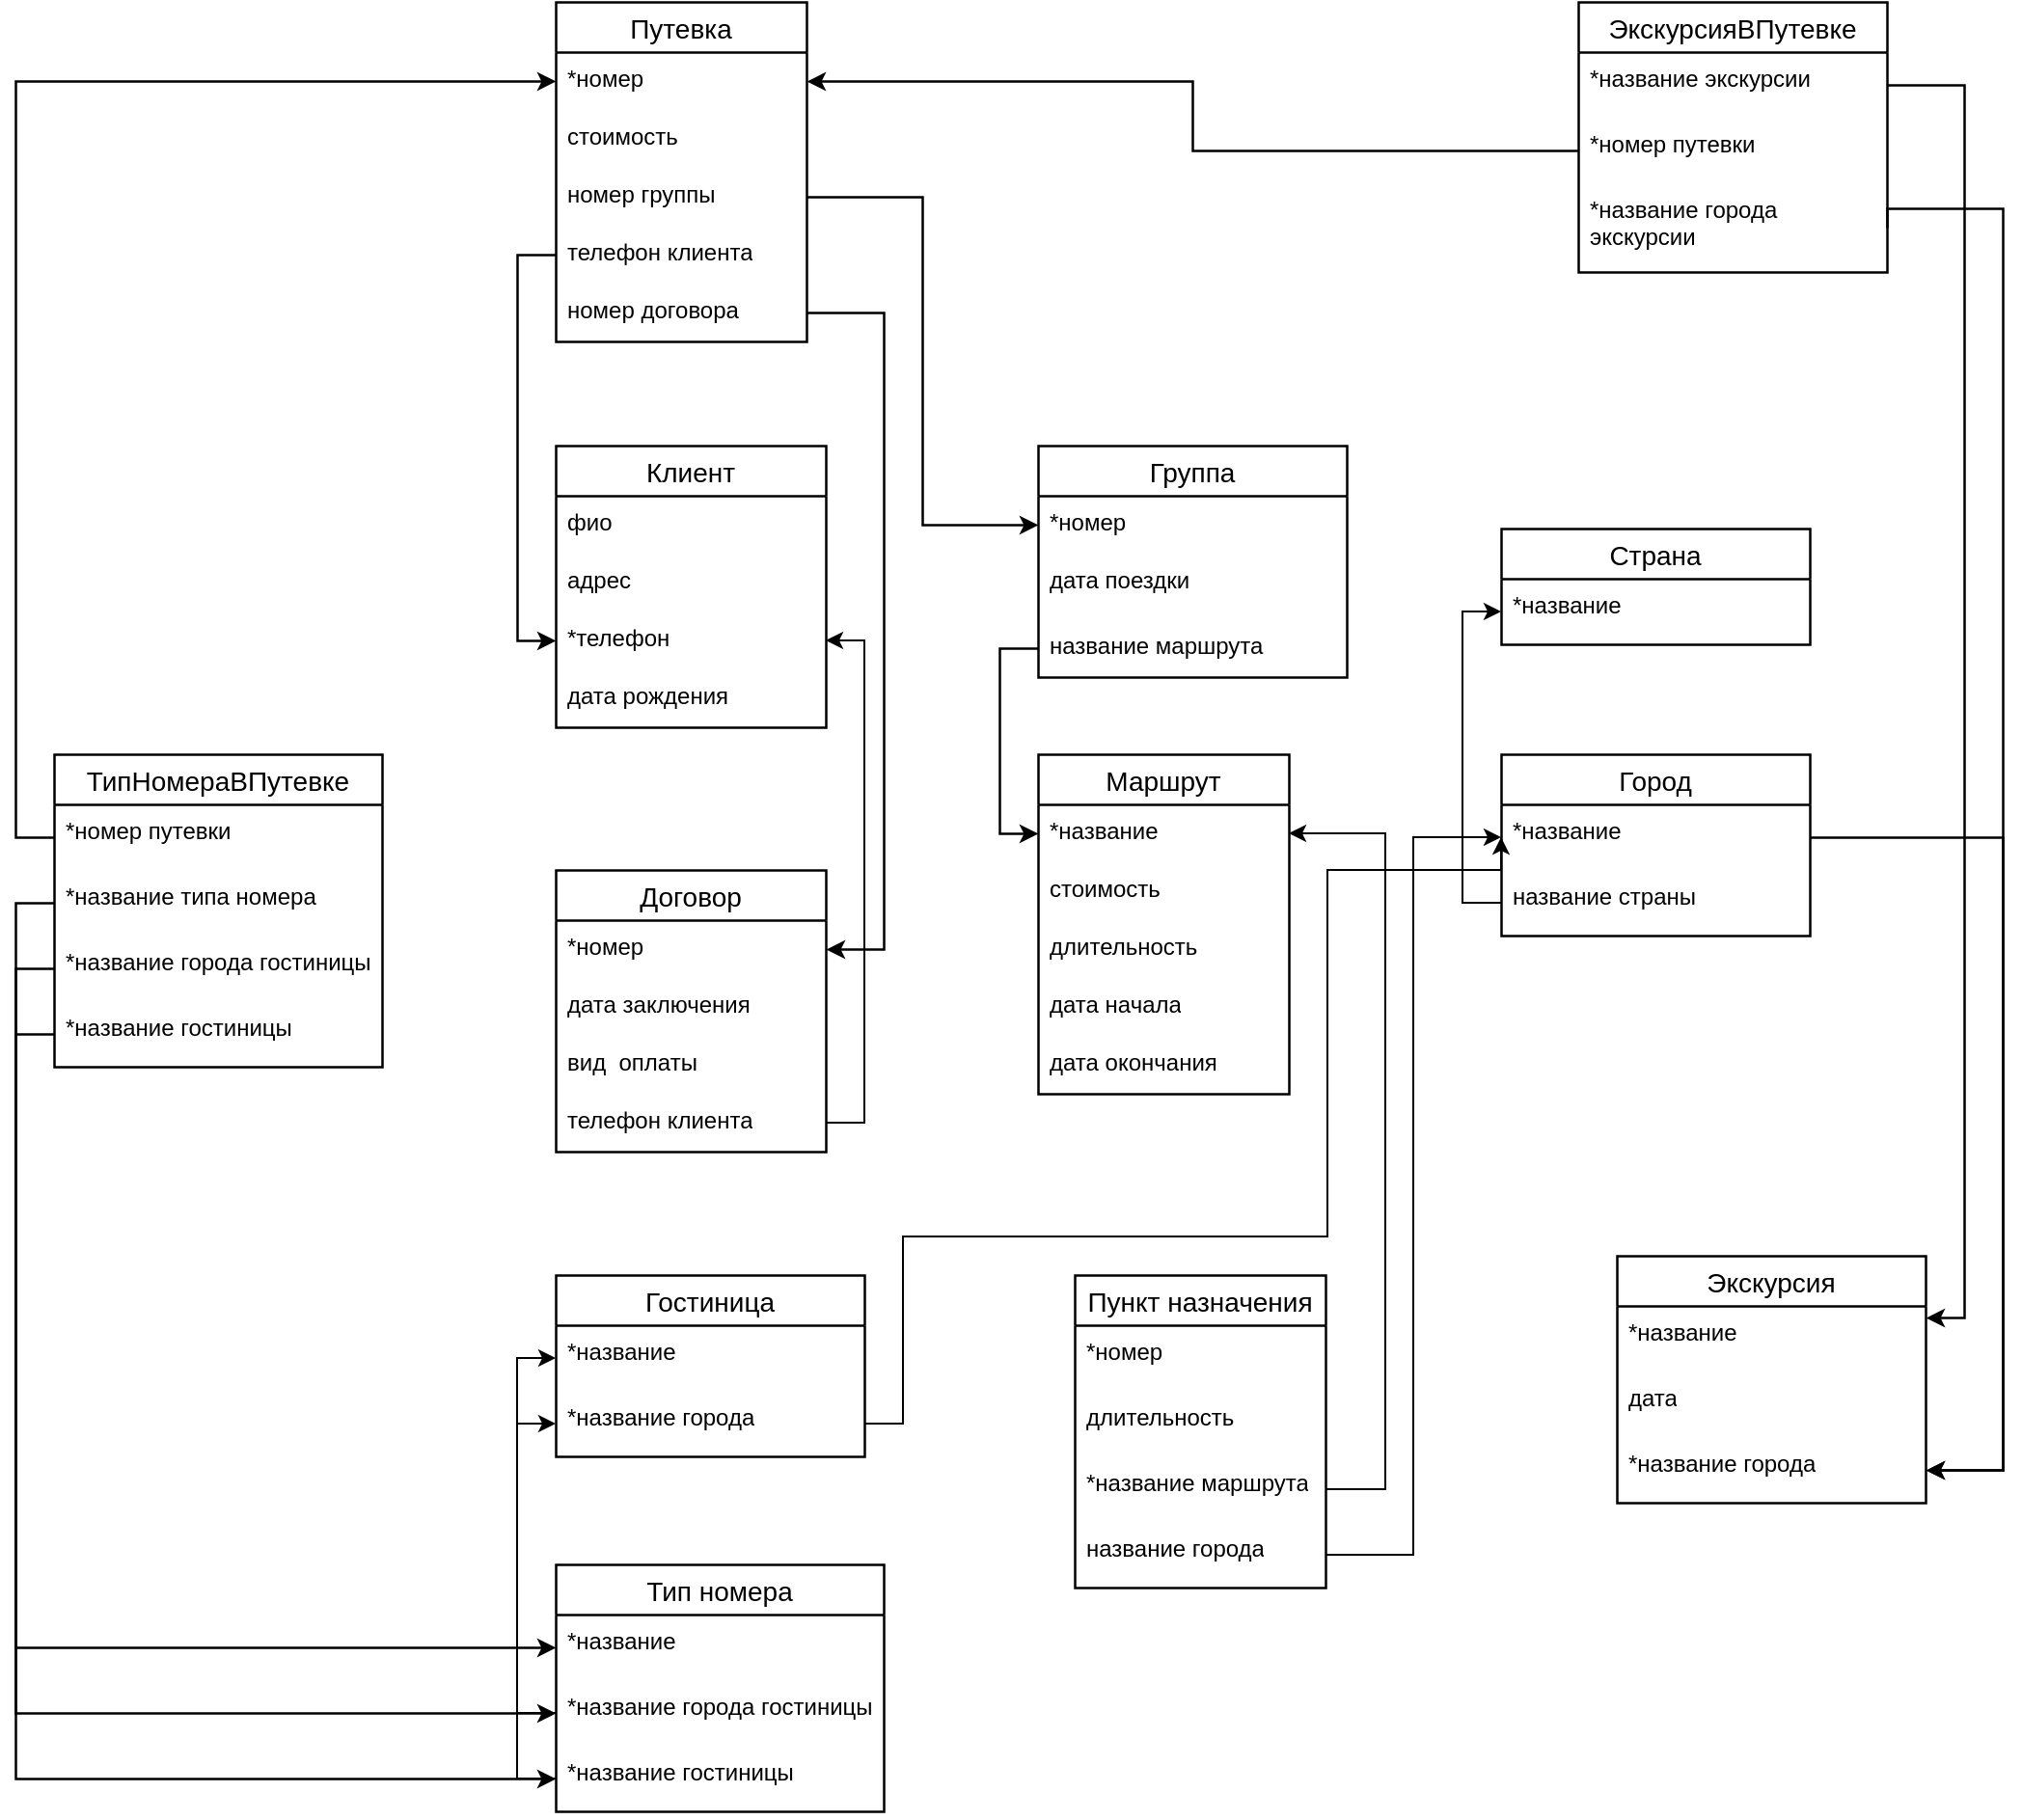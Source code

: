 <mxfile version="21.1.0" type="github">
  <diagram id="w5TuCk14hiHkrHmHwiAE" name="Page-1">
    <mxGraphModel dx="2514" dy="927" grid="1" gridSize="10" guides="1" tooltips="1" connect="1" arrows="1" fold="1" page="1" pageScale="1" pageWidth="827" pageHeight="1169" math="0" shadow="0">
      <root>
        <mxCell id="0" />
        <mxCell id="1" parent="0" />
        <mxCell id="8JeZgq-NHL1if1VsLRw--1" value="Путевка" style="swimlane;fontStyle=0;childLayout=stackLayout;horizontal=1;startSize=26;horizontalStack=0;resizeParent=1;resizeParentMax=0;resizeLast=0;collapsible=1;marginBottom=0;align=center;fontSize=14;strokeWidth=1.25;" parent="1" vertex="1">
          <mxGeometry x="80" y="40" width="130" height="176" as="geometry" />
        </mxCell>
        <mxCell id="8JeZgq-NHL1if1VsLRw--2" value="*номер" style="text;strokeColor=none;fillColor=none;spacingLeft=4;spacingRight=4;overflow=hidden;rotatable=0;points=[[0,0.5],[1,0.5]];portConstraint=eastwest;fontSize=12;whiteSpace=wrap;html=1;strokeWidth=1.25;" parent="8JeZgq-NHL1if1VsLRw--1" vertex="1">
          <mxGeometry y="26" width="130" height="30" as="geometry" />
        </mxCell>
        <mxCell id="8JeZgq-NHL1if1VsLRw--3" value="стоимость" style="text;strokeColor=none;fillColor=none;spacingLeft=4;spacingRight=4;overflow=hidden;rotatable=0;points=[[0,0.5],[1,0.5]];portConstraint=eastwest;fontSize=12;whiteSpace=wrap;html=1;strokeWidth=1.25;" parent="8JeZgq-NHL1if1VsLRw--1" vertex="1">
          <mxGeometry y="56" width="130" height="30" as="geometry" />
        </mxCell>
        <mxCell id="8JeZgq-NHL1if1VsLRw--4" value="номер группы" style="text;strokeColor=none;fillColor=none;spacingLeft=4;spacingRight=4;overflow=hidden;rotatable=0;points=[[0,0.5],[1,0.5]];portConstraint=eastwest;fontSize=12;whiteSpace=wrap;html=1;strokeWidth=1.25;" parent="8JeZgq-NHL1if1VsLRw--1" vertex="1">
          <mxGeometry y="86" width="130" height="30" as="geometry" />
        </mxCell>
        <mxCell id="8JeZgq-NHL1if1VsLRw--5" value="телефон клиента" style="text;strokeColor=none;fillColor=none;spacingLeft=4;spacingRight=4;overflow=hidden;rotatable=0;points=[[0,0.5],[1,0.5]];portConstraint=eastwest;fontSize=12;whiteSpace=wrap;html=1;strokeWidth=1.25;" parent="8JeZgq-NHL1if1VsLRw--1" vertex="1">
          <mxGeometry y="116" width="130" height="30" as="geometry" />
        </mxCell>
        <mxCell id="8JeZgq-NHL1if1VsLRw--6" value="номер договора" style="text;strokeColor=none;fillColor=none;spacingLeft=4;spacingRight=4;overflow=hidden;rotatable=0;points=[[0,0.5],[1,0.5]];portConstraint=eastwest;fontSize=12;whiteSpace=wrap;html=1;strokeWidth=1.25;" parent="8JeZgq-NHL1if1VsLRw--1" vertex="1">
          <mxGeometry y="146" width="130" height="30" as="geometry" />
        </mxCell>
        <mxCell id="8JeZgq-NHL1if1VsLRw--7" value="Группа" style="swimlane;fontStyle=0;childLayout=stackLayout;horizontal=1;startSize=26;horizontalStack=0;resizeParent=1;resizeParentMax=0;resizeLast=0;collapsible=1;marginBottom=0;align=center;fontSize=14;strokeWidth=1.25;" parent="1" vertex="1">
          <mxGeometry x="330" y="270" width="160" height="120" as="geometry" />
        </mxCell>
        <mxCell id="8JeZgq-NHL1if1VsLRw--8" value="*номер&amp;nbsp;" style="text;strokeColor=none;fillColor=none;spacingLeft=4;spacingRight=4;overflow=hidden;rotatable=0;points=[[0,0.5],[1,0.5]];portConstraint=eastwest;fontSize=12;whiteSpace=wrap;html=1;strokeWidth=1.25;" parent="8JeZgq-NHL1if1VsLRw--7" vertex="1">
          <mxGeometry y="26" width="160" height="30" as="geometry" />
        </mxCell>
        <mxCell id="8JeZgq-NHL1if1VsLRw--9" value="дата поездки&amp;nbsp;" style="text;strokeColor=none;fillColor=none;spacingLeft=4;spacingRight=4;overflow=hidden;rotatable=0;points=[[0,0.5],[1,0.5]];portConstraint=eastwest;fontSize=12;whiteSpace=wrap;html=1;strokeWidth=1.25;" parent="8JeZgq-NHL1if1VsLRw--7" vertex="1">
          <mxGeometry y="56" width="160" height="34" as="geometry" />
        </mxCell>
        <mxCell id="8JeZgq-NHL1if1VsLRw--10" value="название маршрута" style="text;strokeColor=none;fillColor=none;spacingLeft=4;spacingRight=4;overflow=hidden;rotatable=0;points=[[0,0.5],[1,0.5]];portConstraint=eastwest;fontSize=12;whiteSpace=wrap;html=1;strokeWidth=1.25;" parent="8JeZgq-NHL1if1VsLRw--7" vertex="1">
          <mxGeometry y="90" width="160" height="30" as="geometry" />
        </mxCell>
        <mxCell id="8JeZgq-NHL1if1VsLRw--11" value="Клиент" style="swimlane;fontStyle=0;childLayout=stackLayout;horizontal=1;startSize=26;horizontalStack=0;resizeParent=1;resizeParentMax=0;resizeLast=0;collapsible=1;marginBottom=0;align=center;fontSize=14;strokeWidth=1.25;" parent="1" vertex="1">
          <mxGeometry x="80" y="270" width="140" height="146" as="geometry" />
        </mxCell>
        <mxCell id="8JeZgq-NHL1if1VsLRw--12" value="фио" style="text;strokeColor=none;fillColor=none;spacingLeft=4;spacingRight=4;overflow=hidden;rotatable=0;points=[[0,0.5],[1,0.5]];portConstraint=eastwest;fontSize=12;whiteSpace=wrap;html=1;strokeWidth=1.25;" parent="8JeZgq-NHL1if1VsLRw--11" vertex="1">
          <mxGeometry y="26" width="140" height="30" as="geometry" />
        </mxCell>
        <mxCell id="8JeZgq-NHL1if1VsLRw--13" value="адрес" style="text;strokeColor=none;fillColor=none;spacingLeft=4;spacingRight=4;overflow=hidden;rotatable=0;points=[[0,0.5],[1,0.5]];portConstraint=eastwest;fontSize=12;whiteSpace=wrap;html=1;strokeWidth=1.25;" parent="8JeZgq-NHL1if1VsLRw--11" vertex="1">
          <mxGeometry y="56" width="140" height="30" as="geometry" />
        </mxCell>
        <mxCell id="8JeZgq-NHL1if1VsLRw--14" value="*телефон" style="text;strokeColor=none;fillColor=none;spacingLeft=4;spacingRight=4;overflow=hidden;rotatable=0;points=[[0,0.5],[1,0.5]];portConstraint=eastwest;fontSize=12;whiteSpace=wrap;html=1;strokeWidth=1.25;" parent="8JeZgq-NHL1if1VsLRw--11" vertex="1">
          <mxGeometry y="86" width="140" height="30" as="geometry" />
        </mxCell>
        <mxCell id="8JeZgq-NHL1if1VsLRw--15" value="дата рождения" style="text;strokeColor=none;fillColor=none;spacingLeft=4;spacingRight=4;overflow=hidden;rotatable=0;points=[[0,0.5],[1,0.5]];portConstraint=eastwest;fontSize=12;whiteSpace=wrap;html=1;strokeWidth=1.25;" parent="8JeZgq-NHL1if1VsLRw--11" vertex="1">
          <mxGeometry y="116" width="140" height="30" as="geometry" />
        </mxCell>
        <mxCell id="8JeZgq-NHL1if1VsLRw--16" style="edgeStyle=orthogonalEdgeStyle;rounded=0;orthogonalLoop=1;jettySize=auto;html=1;exitX=1;exitY=0.5;exitDx=0;exitDy=0;entryX=0;entryY=0.5;entryDx=0;entryDy=0;strokeWidth=1.25;" parent="1" source="8JeZgq-NHL1if1VsLRw--4" target="8JeZgq-NHL1if1VsLRw--8" edge="1">
          <mxGeometry relative="1" as="geometry" />
        </mxCell>
        <mxCell id="8JeZgq-NHL1if1VsLRw--17" style="edgeStyle=orthogonalEdgeStyle;rounded=0;orthogonalLoop=1;jettySize=auto;html=1;exitX=0;exitY=0.5;exitDx=0;exitDy=0;entryX=0;entryY=0.5;entryDx=0;entryDy=0;strokeWidth=1.25;" parent="1" source="8JeZgq-NHL1if1VsLRw--5" target="8JeZgq-NHL1if1VsLRw--14" edge="1">
          <mxGeometry relative="1" as="geometry" />
        </mxCell>
        <mxCell id="8JeZgq-NHL1if1VsLRw--18" value="Договор" style="swimlane;fontStyle=0;childLayout=stackLayout;horizontal=1;startSize=26;horizontalStack=0;resizeParent=1;resizeParentMax=0;resizeLast=0;collapsible=1;marginBottom=0;align=center;fontSize=14;strokeWidth=1.25;" parent="1" vertex="1">
          <mxGeometry x="80" y="490" width="140" height="146" as="geometry" />
        </mxCell>
        <mxCell id="8JeZgq-NHL1if1VsLRw--19" value="*номер" style="text;strokeColor=none;fillColor=none;spacingLeft=4;spacingRight=4;overflow=hidden;rotatable=0;points=[[0,0.5],[1,0.5]];portConstraint=eastwest;fontSize=12;whiteSpace=wrap;html=1;strokeWidth=1.25;" parent="8JeZgq-NHL1if1VsLRw--18" vertex="1">
          <mxGeometry y="26" width="140" height="30" as="geometry" />
        </mxCell>
        <mxCell id="8JeZgq-NHL1if1VsLRw--20" value="дата заключения" style="text;strokeColor=none;fillColor=none;spacingLeft=4;spacingRight=4;overflow=hidden;rotatable=0;points=[[0,0.5],[1,0.5]];portConstraint=eastwest;fontSize=12;whiteSpace=wrap;html=1;strokeWidth=1.25;" parent="8JeZgq-NHL1if1VsLRw--18" vertex="1">
          <mxGeometry y="56" width="140" height="30" as="geometry" />
        </mxCell>
        <mxCell id="8JeZgq-NHL1if1VsLRw--21" value="вид&amp;nbsp; оплаты" style="text;strokeColor=none;fillColor=none;spacingLeft=4;spacingRight=4;overflow=hidden;rotatable=0;points=[[0,0.5],[1,0.5]];portConstraint=eastwest;fontSize=12;whiteSpace=wrap;html=1;strokeWidth=1.25;" parent="8JeZgq-NHL1if1VsLRw--18" vertex="1">
          <mxGeometry y="86" width="140" height="30" as="geometry" />
        </mxCell>
        <mxCell id="8JeZgq-NHL1if1VsLRw--22" value="телефон клиента" style="text;strokeColor=none;fillColor=none;spacingLeft=4;spacingRight=4;overflow=hidden;rotatable=0;points=[[0,0.5],[1,0.5]];portConstraint=eastwest;fontSize=12;whiteSpace=wrap;html=1;strokeWidth=1.25;" parent="8JeZgq-NHL1if1VsLRw--18" vertex="1">
          <mxGeometry y="116" width="140" height="30" as="geometry" />
        </mxCell>
        <mxCell id="8JeZgq-NHL1if1VsLRw--23" style="edgeStyle=orthogonalEdgeStyle;rounded=0;orthogonalLoop=1;jettySize=auto;html=1;exitX=1;exitY=0.5;exitDx=0;exitDy=0;entryX=1;entryY=0.5;entryDx=0;entryDy=0;strokeWidth=1.25;" parent="1" source="8JeZgq-NHL1if1VsLRw--6" target="8JeZgq-NHL1if1VsLRw--19" edge="1">
          <mxGeometry relative="1" as="geometry">
            <Array as="points">
              <mxPoint x="250" y="201" />
              <mxPoint x="250" y="531" />
            </Array>
          </mxGeometry>
        </mxCell>
        <mxCell id="8JeZgq-NHL1if1VsLRw--24" value="Маршрут" style="swimlane;fontStyle=0;childLayout=stackLayout;horizontal=1;startSize=26;horizontalStack=0;resizeParent=1;resizeParentMax=0;resizeLast=0;collapsible=1;marginBottom=0;align=center;fontSize=14;strokeWidth=1.25;" parent="1" vertex="1">
          <mxGeometry x="330" y="430" width="130" height="176" as="geometry" />
        </mxCell>
        <mxCell id="8JeZgq-NHL1if1VsLRw--25" value="*название" style="text;strokeColor=none;fillColor=none;spacingLeft=4;spacingRight=4;overflow=hidden;rotatable=0;points=[[0,0.5],[1,0.5]];portConstraint=eastwest;fontSize=12;whiteSpace=wrap;html=1;strokeWidth=1.25;" parent="8JeZgq-NHL1if1VsLRw--24" vertex="1">
          <mxGeometry y="26" width="130" height="30" as="geometry" />
        </mxCell>
        <mxCell id="8JeZgq-NHL1if1VsLRw--26" value="стоимость" style="text;strokeColor=none;fillColor=none;spacingLeft=4;spacingRight=4;overflow=hidden;rotatable=0;points=[[0,0.5],[1,0.5]];portConstraint=eastwest;fontSize=12;whiteSpace=wrap;html=1;strokeWidth=1.25;" parent="8JeZgq-NHL1if1VsLRw--24" vertex="1">
          <mxGeometry y="56" width="130" height="30" as="geometry" />
        </mxCell>
        <mxCell id="8JeZgq-NHL1if1VsLRw--27" value="длительность" style="text;strokeColor=none;fillColor=none;spacingLeft=4;spacingRight=4;overflow=hidden;rotatable=0;points=[[0,0.5],[1,0.5]];portConstraint=eastwest;fontSize=12;whiteSpace=wrap;html=1;strokeWidth=1.25;" parent="8JeZgq-NHL1if1VsLRw--24" vertex="1">
          <mxGeometry y="86" width="130" height="30" as="geometry" />
        </mxCell>
        <mxCell id="8JeZgq-NHL1if1VsLRw--28" value="дата начала" style="text;strokeColor=none;fillColor=none;spacingLeft=4;spacingRight=4;overflow=hidden;rotatable=0;points=[[0,0.5],[1,0.5]];portConstraint=eastwest;fontSize=12;whiteSpace=wrap;html=1;strokeWidth=1.25;" parent="8JeZgq-NHL1if1VsLRw--24" vertex="1">
          <mxGeometry y="116" width="130" height="30" as="geometry" />
        </mxCell>
        <mxCell id="8JeZgq-NHL1if1VsLRw--29" value="дата окончания" style="text;strokeColor=none;fillColor=none;spacingLeft=4;spacingRight=4;overflow=hidden;rotatable=0;points=[[0,0.5],[1,0.5]];portConstraint=eastwest;fontSize=12;whiteSpace=wrap;html=1;strokeWidth=1.25;" parent="8JeZgq-NHL1if1VsLRw--24" vertex="1">
          <mxGeometry y="146" width="130" height="30" as="geometry" />
        </mxCell>
        <mxCell id="8JeZgq-NHL1if1VsLRw--30" style="edgeStyle=orthogonalEdgeStyle;rounded=0;orthogonalLoop=1;jettySize=auto;html=1;exitX=0;exitY=0.5;exitDx=0;exitDy=0;entryX=0;entryY=0.5;entryDx=0;entryDy=0;strokeWidth=1.25;" parent="1" source="8JeZgq-NHL1if1VsLRw--10" target="8JeZgq-NHL1if1VsLRw--25" edge="1">
          <mxGeometry relative="1" as="geometry" />
        </mxCell>
        <mxCell id="8JeZgq-NHL1if1VsLRw--32" value="Страна" style="swimlane;fontStyle=0;childLayout=stackLayout;horizontal=1;startSize=26;horizontalStack=0;resizeParent=1;resizeParentMax=0;resizeLast=0;collapsible=1;marginBottom=0;align=center;fontSize=14;strokeWidth=1.25;" parent="1" vertex="1">
          <mxGeometry x="570" y="313" width="160" height="60" as="geometry" />
        </mxCell>
        <mxCell id="8JeZgq-NHL1if1VsLRw--33" value="*название" style="text;strokeColor=none;fillColor=none;spacingLeft=4;spacingRight=4;overflow=hidden;rotatable=0;points=[[0,0.5],[1,0.5]];portConstraint=eastwest;fontSize=12;whiteSpace=wrap;html=1;strokeWidth=1.25;" parent="8JeZgq-NHL1if1VsLRw--32" vertex="1">
          <mxGeometry y="26" width="160" height="34" as="geometry" />
        </mxCell>
        <mxCell id="8JeZgq-NHL1if1VsLRw--34" value="Город" style="swimlane;fontStyle=0;childLayout=stackLayout;horizontal=1;startSize=26;horizontalStack=0;resizeParent=1;resizeParentMax=0;resizeLast=0;collapsible=1;marginBottom=0;align=center;fontSize=14;strokeWidth=1.25;" parent="1" vertex="1">
          <mxGeometry x="570" y="430" width="160" height="94" as="geometry" />
        </mxCell>
        <mxCell id="8JeZgq-NHL1if1VsLRw--35" value="*название" style="text;strokeColor=none;fillColor=none;spacingLeft=4;spacingRight=4;overflow=hidden;rotatable=0;points=[[0,0.5],[1,0.5]];portConstraint=eastwest;fontSize=12;whiteSpace=wrap;html=1;strokeWidth=1.25;" parent="8JeZgq-NHL1if1VsLRw--34" vertex="1">
          <mxGeometry y="26" width="160" height="34" as="geometry" />
        </mxCell>
        <mxCell id="8JeZgq-NHL1if1VsLRw--36" value="название страны" style="text;strokeColor=none;fillColor=none;spacingLeft=4;spacingRight=4;overflow=hidden;rotatable=0;points=[[0,0.5],[1,0.5]];portConstraint=eastwest;fontSize=12;whiteSpace=wrap;html=1;strokeWidth=1.25;" parent="8JeZgq-NHL1if1VsLRw--34" vertex="1">
          <mxGeometry y="60" width="160" height="34" as="geometry" />
        </mxCell>
        <mxCell id="8JeZgq-NHL1if1VsLRw--38" value="Экскурсия" style="swimlane;fontStyle=0;childLayout=stackLayout;horizontal=1;startSize=26;horizontalStack=0;resizeParent=1;resizeParentMax=0;resizeLast=0;collapsible=1;marginBottom=0;align=center;fontSize=14;strokeWidth=1.25;" parent="1" vertex="1">
          <mxGeometry x="630" y="690" width="160" height="128" as="geometry" />
        </mxCell>
        <mxCell id="8JeZgq-NHL1if1VsLRw--39" value="*название" style="text;strokeColor=none;fillColor=none;spacingLeft=4;spacingRight=4;overflow=hidden;rotatable=0;points=[[0,0.5],[1,0.5]];portConstraint=eastwest;fontSize=12;whiteSpace=wrap;html=1;strokeWidth=1.25;" parent="8JeZgq-NHL1if1VsLRw--38" vertex="1">
          <mxGeometry y="26" width="160" height="34" as="geometry" />
        </mxCell>
        <mxCell id="8JeZgq-NHL1if1VsLRw--40" value="дата" style="text;strokeColor=none;fillColor=none;spacingLeft=4;spacingRight=4;overflow=hidden;rotatable=0;points=[[0,0.5],[1,0.5]];portConstraint=eastwest;fontSize=12;whiteSpace=wrap;html=1;strokeWidth=1.25;" parent="8JeZgq-NHL1if1VsLRw--38" vertex="1">
          <mxGeometry y="60" width="160" height="34" as="geometry" />
        </mxCell>
        <mxCell id="8JeZgq-NHL1if1VsLRw--41" value="*название города" style="text;strokeColor=none;fillColor=none;spacingLeft=4;spacingRight=4;overflow=hidden;rotatable=0;points=[[0,0.5],[1,0.5]];portConstraint=eastwest;fontSize=12;whiteSpace=wrap;html=1;strokeWidth=1.25;" parent="8JeZgq-NHL1if1VsLRw--38" vertex="1">
          <mxGeometry y="94" width="160" height="34" as="geometry" />
        </mxCell>
        <mxCell id="8JeZgq-NHL1if1VsLRw--42" style="edgeStyle=orthogonalEdgeStyle;rounded=0;orthogonalLoop=1;jettySize=auto;html=1;exitX=1;exitY=0.5;exitDx=0;exitDy=0;entryX=1;entryY=0.5;entryDx=0;entryDy=0;strokeWidth=1.25;" parent="1" source="8JeZgq-NHL1if1VsLRw--35" target="8JeZgq-NHL1if1VsLRw--41" edge="1">
          <mxGeometry relative="1" as="geometry">
            <Array as="points">
              <mxPoint x="830" y="473" />
              <mxPoint x="830" y="801" />
            </Array>
          </mxGeometry>
        </mxCell>
        <mxCell id="8JeZgq-NHL1if1VsLRw--43" value="ЭкскурсияВПутевке" style="swimlane;fontStyle=0;childLayout=stackLayout;horizontal=1;startSize=26;horizontalStack=0;resizeParent=1;resizeParentMax=0;resizeLast=0;collapsible=1;marginBottom=0;align=center;fontSize=14;strokeWidth=1.25;" parent="1" vertex="1">
          <mxGeometry x="610" y="40" width="160" height="140" as="geometry" />
        </mxCell>
        <mxCell id="8JeZgq-NHL1if1VsLRw--44" value="*название экскурсии" style="text;strokeColor=none;fillColor=none;spacingLeft=4;spacingRight=4;overflow=hidden;rotatable=0;points=[[0,0.5],[1,0.5]];portConstraint=eastwest;fontSize=12;whiteSpace=wrap;html=1;strokeWidth=1.25;" parent="8JeZgq-NHL1if1VsLRw--43" vertex="1">
          <mxGeometry y="26" width="160" height="34" as="geometry" />
        </mxCell>
        <mxCell id="8JeZgq-NHL1if1VsLRw--45" value="*номер путевки" style="text;strokeColor=none;fillColor=none;spacingLeft=4;spacingRight=4;overflow=hidden;rotatable=0;points=[[0,0.5],[1,0.5]];portConstraint=eastwest;fontSize=12;whiteSpace=wrap;html=1;strokeWidth=1.25;" parent="8JeZgq-NHL1if1VsLRw--43" vertex="1">
          <mxGeometry y="60" width="160" height="34" as="geometry" />
        </mxCell>
        <mxCell id="8JeZgq-NHL1if1VsLRw--46" value="*название города экскурсии" style="text;strokeColor=none;fillColor=none;spacingLeft=4;spacingRight=4;overflow=hidden;rotatable=0;points=[[0,0.5],[1,0.5]];portConstraint=eastwest;fontSize=12;whiteSpace=wrap;html=1;strokeWidth=1.25;" parent="8JeZgq-NHL1if1VsLRw--43" vertex="1">
          <mxGeometry y="94" width="160" height="46" as="geometry" />
        </mxCell>
        <mxCell id="8JeZgq-NHL1if1VsLRw--47" style="edgeStyle=orthogonalEdgeStyle;rounded=0;orthogonalLoop=1;jettySize=auto;html=1;exitX=1;exitY=0.5;exitDx=0;exitDy=0;entryX=1;entryY=0.25;entryDx=0;entryDy=0;strokeWidth=1.25;" parent="1" source="8JeZgq-NHL1if1VsLRw--44" target="8JeZgq-NHL1if1VsLRw--38" edge="1">
          <mxGeometry relative="1" as="geometry" />
        </mxCell>
        <mxCell id="8JeZgq-NHL1if1VsLRw--48" style="edgeStyle=orthogonalEdgeStyle;rounded=0;orthogonalLoop=1;jettySize=auto;html=1;exitX=1;exitY=0.5;exitDx=0;exitDy=0;entryX=1;entryY=0.5;entryDx=0;entryDy=0;strokeWidth=1.25;" parent="1" source="8JeZgq-NHL1if1VsLRw--46" target="8JeZgq-NHL1if1VsLRw--41" edge="1">
          <mxGeometry relative="1" as="geometry">
            <Array as="points">
              <mxPoint x="830" y="147" />
              <mxPoint x="830" y="801" />
            </Array>
          </mxGeometry>
        </mxCell>
        <mxCell id="8JeZgq-NHL1if1VsLRw--49" style="edgeStyle=orthogonalEdgeStyle;rounded=0;orthogonalLoop=1;jettySize=auto;html=1;exitX=0;exitY=0.5;exitDx=0;exitDy=0;entryX=1;entryY=0.5;entryDx=0;entryDy=0;strokeWidth=1.25;" parent="1" source="8JeZgq-NHL1if1VsLRw--45" target="8JeZgq-NHL1if1VsLRw--2" edge="1">
          <mxGeometry relative="1" as="geometry" />
        </mxCell>
        <mxCell id="8JeZgq-NHL1if1VsLRw--50" value="Пункт назначения" style="swimlane;fontStyle=0;childLayout=stackLayout;horizontal=1;startSize=26;horizontalStack=0;resizeParent=1;resizeParentMax=0;resizeLast=0;collapsible=1;marginBottom=0;align=center;fontSize=14;strokeWidth=1.25;" parent="1" vertex="1">
          <mxGeometry x="349" y="700" width="130" height="162" as="geometry" />
        </mxCell>
        <mxCell id="8JeZgq-NHL1if1VsLRw--51" value="*номер" style="text;strokeColor=none;fillColor=none;spacingLeft=4;spacingRight=4;overflow=hidden;rotatable=0;points=[[0,0.5],[1,0.5]];portConstraint=eastwest;fontSize=12;whiteSpace=wrap;html=1;strokeWidth=1.25;" parent="8JeZgq-NHL1if1VsLRw--50" vertex="1">
          <mxGeometry y="26" width="130" height="34" as="geometry" />
        </mxCell>
        <mxCell id="8JeZgq-NHL1if1VsLRw--52" value="длительность" style="text;strokeColor=none;fillColor=none;spacingLeft=4;spacingRight=4;overflow=hidden;rotatable=0;points=[[0,0.5],[1,0.5]];portConstraint=eastwest;fontSize=12;whiteSpace=wrap;html=1;strokeWidth=1.25;" parent="8JeZgq-NHL1if1VsLRw--50" vertex="1">
          <mxGeometry y="60" width="130" height="34" as="geometry" />
        </mxCell>
        <mxCell id="8JeZgq-NHL1if1VsLRw--53" value="*название маршрута" style="text;strokeColor=none;fillColor=none;spacingLeft=4;spacingRight=4;overflow=hidden;rotatable=0;points=[[0,0.5],[1,0.5]];portConstraint=eastwest;fontSize=12;whiteSpace=wrap;html=1;strokeWidth=1.25;" parent="8JeZgq-NHL1if1VsLRw--50" vertex="1">
          <mxGeometry y="94" width="130" height="34" as="geometry" />
        </mxCell>
        <mxCell id="8JeZgq-NHL1if1VsLRw--54" value="название города" style="text;strokeColor=none;fillColor=none;spacingLeft=4;spacingRight=4;overflow=hidden;rotatable=0;points=[[0,0.5],[1,0.5]];portConstraint=eastwest;fontSize=12;whiteSpace=wrap;html=1;strokeWidth=1.25;" parent="8JeZgq-NHL1if1VsLRw--50" vertex="1">
          <mxGeometry y="128" width="130" height="34" as="geometry" />
        </mxCell>
        <mxCell id="8JeZgq-NHL1if1VsLRw--57" value="Гостиница" style="swimlane;fontStyle=0;childLayout=stackLayout;horizontal=1;startSize=26;horizontalStack=0;resizeParent=1;resizeParentMax=0;resizeLast=0;collapsible=1;marginBottom=0;align=center;fontSize=14;strokeWidth=1.25;" parent="1" vertex="1">
          <mxGeometry x="80" y="700" width="160" height="94" as="geometry" />
        </mxCell>
        <mxCell id="8JeZgq-NHL1if1VsLRw--58" value="*название" style="text;strokeColor=none;fillColor=none;spacingLeft=4;spacingRight=4;overflow=hidden;rotatable=0;points=[[0,0.5],[1,0.5]];portConstraint=eastwest;fontSize=12;whiteSpace=wrap;html=1;strokeWidth=1.25;" parent="8JeZgq-NHL1if1VsLRw--57" vertex="1">
          <mxGeometry y="26" width="160" height="34" as="geometry" />
        </mxCell>
        <mxCell id="8JeZgq-NHL1if1VsLRw--59" value="*название города" style="text;strokeColor=none;fillColor=none;spacingLeft=4;spacingRight=4;overflow=hidden;rotatable=0;points=[[0,0.5],[1,0.5]];portConstraint=eastwest;fontSize=12;whiteSpace=wrap;html=1;strokeWidth=1.25;" parent="8JeZgq-NHL1if1VsLRw--57" vertex="1">
          <mxGeometry y="60" width="160" height="34" as="geometry" />
        </mxCell>
        <mxCell id="8JeZgq-NHL1if1VsLRw--61" value="Тип номера" style="swimlane;fontStyle=0;childLayout=stackLayout;horizontal=1;startSize=26;horizontalStack=0;resizeParent=1;resizeParentMax=0;resizeLast=0;collapsible=1;marginBottom=0;align=center;fontSize=14;strokeWidth=1.25;" parent="1" vertex="1">
          <mxGeometry x="80" y="850" width="170" height="128" as="geometry" />
        </mxCell>
        <mxCell id="8JeZgq-NHL1if1VsLRw--62" value="*название" style="text;strokeColor=none;fillColor=none;spacingLeft=4;spacingRight=4;overflow=hidden;rotatable=0;points=[[0,0.5],[1,0.5]];portConstraint=eastwest;fontSize=12;whiteSpace=wrap;html=1;strokeWidth=1.25;" parent="8JeZgq-NHL1if1VsLRw--61" vertex="1">
          <mxGeometry y="26" width="170" height="34" as="geometry" />
        </mxCell>
        <mxCell id="8JeZgq-NHL1if1VsLRw--63" value="*название города гостиницы" style="text;strokeColor=none;fillColor=none;spacingLeft=4;spacingRight=4;overflow=hidden;rotatable=0;points=[[0,0.5],[1,0.5]];portConstraint=eastwest;fontSize=12;whiteSpace=wrap;html=1;strokeWidth=1.25;" parent="8JeZgq-NHL1if1VsLRw--61" vertex="1">
          <mxGeometry y="60" width="170" height="34" as="geometry" />
        </mxCell>
        <mxCell id="8JeZgq-NHL1if1VsLRw--64" value="*название гостиницы" style="text;strokeColor=none;fillColor=none;spacingLeft=4;spacingRight=4;overflow=hidden;rotatable=0;points=[[0,0.5],[1,0.5]];portConstraint=eastwest;fontSize=12;whiteSpace=wrap;html=1;strokeWidth=1.25;" parent="8JeZgq-NHL1if1VsLRw--61" vertex="1">
          <mxGeometry y="94" width="170" height="34" as="geometry" />
        </mxCell>
        <mxCell id="8JeZgq-NHL1if1VsLRw--66" value="ТипНомераВПутевке" style="swimlane;fontStyle=0;childLayout=stackLayout;horizontal=1;startSize=26;horizontalStack=0;resizeParent=1;resizeParentMax=0;resizeLast=0;collapsible=1;marginBottom=0;align=center;fontSize=14;strokeWidth=1.25;" parent="1" vertex="1">
          <mxGeometry x="-180" y="430" width="170" height="162" as="geometry" />
        </mxCell>
        <mxCell id="8JeZgq-NHL1if1VsLRw--67" value="*номер путевки" style="text;strokeColor=none;fillColor=none;spacingLeft=4;spacingRight=4;overflow=hidden;rotatable=0;points=[[0,0.5],[1,0.5]];portConstraint=eastwest;fontSize=12;whiteSpace=wrap;html=1;strokeWidth=1.25;" parent="8JeZgq-NHL1if1VsLRw--66" vertex="1">
          <mxGeometry y="26" width="170" height="34" as="geometry" />
        </mxCell>
        <mxCell id="8JeZgq-NHL1if1VsLRw--68" value="*название типа номера" style="text;strokeColor=none;fillColor=none;spacingLeft=4;spacingRight=4;overflow=hidden;rotatable=0;points=[[0,0.5],[1,0.5]];portConstraint=eastwest;fontSize=12;whiteSpace=wrap;html=1;strokeWidth=1.25;" parent="8JeZgq-NHL1if1VsLRw--66" vertex="1">
          <mxGeometry y="60" width="170" height="34" as="geometry" />
        </mxCell>
        <mxCell id="8JeZgq-NHL1if1VsLRw--69" value="*название города гостиницы" style="text;strokeColor=none;fillColor=none;spacingLeft=4;spacingRight=4;overflow=hidden;rotatable=0;points=[[0,0.5],[1,0.5]];portConstraint=eastwest;fontSize=12;whiteSpace=wrap;html=1;strokeWidth=1.25;" parent="8JeZgq-NHL1if1VsLRw--66" vertex="1">
          <mxGeometry y="94" width="170" height="34" as="geometry" />
        </mxCell>
        <mxCell id="8JeZgq-NHL1if1VsLRw--70" value="*название гостиницы" style="text;strokeColor=none;fillColor=none;spacingLeft=4;spacingRight=4;overflow=hidden;rotatable=0;points=[[0,0.5],[1,0.5]];portConstraint=eastwest;fontSize=12;whiteSpace=wrap;html=1;strokeWidth=1.25;" parent="8JeZgq-NHL1if1VsLRw--66" vertex="1">
          <mxGeometry y="128" width="170" height="34" as="geometry" />
        </mxCell>
        <mxCell id="8JeZgq-NHL1if1VsLRw--71" style="edgeStyle=orthogonalEdgeStyle;rounded=0;orthogonalLoop=1;jettySize=auto;html=1;exitX=0;exitY=0.5;exitDx=0;exitDy=0;entryX=0;entryY=0.5;entryDx=0;entryDy=0;strokeWidth=1.25;" parent="1" source="8JeZgq-NHL1if1VsLRw--67" target="8JeZgq-NHL1if1VsLRw--2" edge="1">
          <mxGeometry relative="1" as="geometry" />
        </mxCell>
        <mxCell id="8JeZgq-NHL1if1VsLRw--72" style="edgeStyle=orthogonalEdgeStyle;rounded=0;orthogonalLoop=1;jettySize=auto;html=1;exitX=0;exitY=0.5;exitDx=0;exitDy=0;entryX=0;entryY=0.5;entryDx=0;entryDy=0;strokeWidth=1.25;" parent="1" source="8JeZgq-NHL1if1VsLRw--70" target="8JeZgq-NHL1if1VsLRw--64" edge="1">
          <mxGeometry relative="1" as="geometry" />
        </mxCell>
        <mxCell id="8JeZgq-NHL1if1VsLRw--73" style="edgeStyle=orthogonalEdgeStyle;rounded=0;orthogonalLoop=1;jettySize=auto;html=1;exitX=0;exitY=0.5;exitDx=0;exitDy=0;entryX=0;entryY=0.5;entryDx=0;entryDy=0;strokeWidth=1.25;" parent="1" source="8JeZgq-NHL1if1VsLRw--69" target="8JeZgq-NHL1if1VsLRw--63" edge="1">
          <mxGeometry relative="1" as="geometry" />
        </mxCell>
        <mxCell id="8JeZgq-NHL1if1VsLRw--74" style="edgeStyle=orthogonalEdgeStyle;rounded=0;orthogonalLoop=1;jettySize=auto;html=1;exitX=0;exitY=0.5;exitDx=0;exitDy=0;entryX=0;entryY=0.5;entryDx=0;entryDy=0;strokeWidth=1.25;" parent="1" source="8JeZgq-NHL1if1VsLRw--68" target="8JeZgq-NHL1if1VsLRw--62" edge="1">
          <mxGeometry relative="1" as="geometry" />
        </mxCell>
        <mxCell id="m59Cmpd7KwPEoAMPm0sZ-1" style="edgeStyle=orthogonalEdgeStyle;rounded=0;orthogonalLoop=1;jettySize=auto;html=1;exitX=1;exitY=0.5;exitDx=0;exitDy=0;entryX=1;entryY=0.5;entryDx=0;entryDy=0;" edge="1" parent="1" source="8JeZgq-NHL1if1VsLRw--22" target="8JeZgq-NHL1if1VsLRw--14">
          <mxGeometry relative="1" as="geometry" />
        </mxCell>
        <mxCell id="m59Cmpd7KwPEoAMPm0sZ-2" style="edgeStyle=orthogonalEdgeStyle;rounded=0;orthogonalLoop=1;jettySize=auto;html=1;exitX=0;exitY=0.5;exitDx=0;exitDy=0;entryX=0;entryY=0.5;entryDx=0;entryDy=0;" edge="1" parent="1" source="8JeZgq-NHL1if1VsLRw--63" target="8JeZgq-NHL1if1VsLRw--59">
          <mxGeometry relative="1" as="geometry" />
        </mxCell>
        <mxCell id="m59Cmpd7KwPEoAMPm0sZ-3" style="edgeStyle=orthogonalEdgeStyle;rounded=0;orthogonalLoop=1;jettySize=auto;html=1;exitX=0;exitY=0.5;exitDx=0;exitDy=0;entryX=0;entryY=0.5;entryDx=0;entryDy=0;" edge="1" parent="1" source="8JeZgq-NHL1if1VsLRw--64" target="8JeZgq-NHL1if1VsLRw--58">
          <mxGeometry relative="1" as="geometry" />
        </mxCell>
        <mxCell id="m59Cmpd7KwPEoAMPm0sZ-4" style="edgeStyle=orthogonalEdgeStyle;rounded=0;orthogonalLoop=1;jettySize=auto;html=1;exitX=1;exitY=0.5;exitDx=0;exitDy=0;entryX=0;entryY=0.5;entryDx=0;entryDy=0;" edge="1" parent="1" source="8JeZgq-NHL1if1VsLRw--59" target="8JeZgq-NHL1if1VsLRw--35">
          <mxGeometry relative="1" as="geometry">
            <Array as="points">
              <mxPoint x="260" y="777" />
              <mxPoint x="260" y="680" />
              <mxPoint x="480" y="680" />
              <mxPoint x="480" y="490" />
              <mxPoint x="570" y="490" />
            </Array>
          </mxGeometry>
        </mxCell>
        <mxCell id="m59Cmpd7KwPEoAMPm0sZ-5" style="edgeStyle=orthogonalEdgeStyle;rounded=0;orthogonalLoop=1;jettySize=auto;html=1;exitX=0;exitY=0.5;exitDx=0;exitDy=0;entryX=0;entryY=0.5;entryDx=0;entryDy=0;" edge="1" parent="1" source="8JeZgq-NHL1if1VsLRw--36" target="8JeZgq-NHL1if1VsLRw--33">
          <mxGeometry relative="1" as="geometry" />
        </mxCell>
        <mxCell id="m59Cmpd7KwPEoAMPm0sZ-6" style="edgeStyle=orthogonalEdgeStyle;rounded=0;orthogonalLoop=1;jettySize=auto;html=1;exitX=1;exitY=0.5;exitDx=0;exitDy=0;entryX=0;entryY=0.5;entryDx=0;entryDy=0;" edge="1" parent="1" source="8JeZgq-NHL1if1VsLRw--54" target="8JeZgq-NHL1if1VsLRw--35">
          <mxGeometry relative="1" as="geometry" />
        </mxCell>
        <mxCell id="m59Cmpd7KwPEoAMPm0sZ-7" style="edgeStyle=orthogonalEdgeStyle;rounded=0;orthogonalLoop=1;jettySize=auto;html=1;exitX=1;exitY=0.5;exitDx=0;exitDy=0;entryX=1;entryY=0.5;entryDx=0;entryDy=0;" edge="1" parent="1" source="8JeZgq-NHL1if1VsLRw--53" target="8JeZgq-NHL1if1VsLRw--25">
          <mxGeometry relative="1" as="geometry">
            <Array as="points">
              <mxPoint x="510" y="811" />
              <mxPoint x="510" y="471" />
            </Array>
          </mxGeometry>
        </mxCell>
      </root>
    </mxGraphModel>
  </diagram>
</mxfile>
